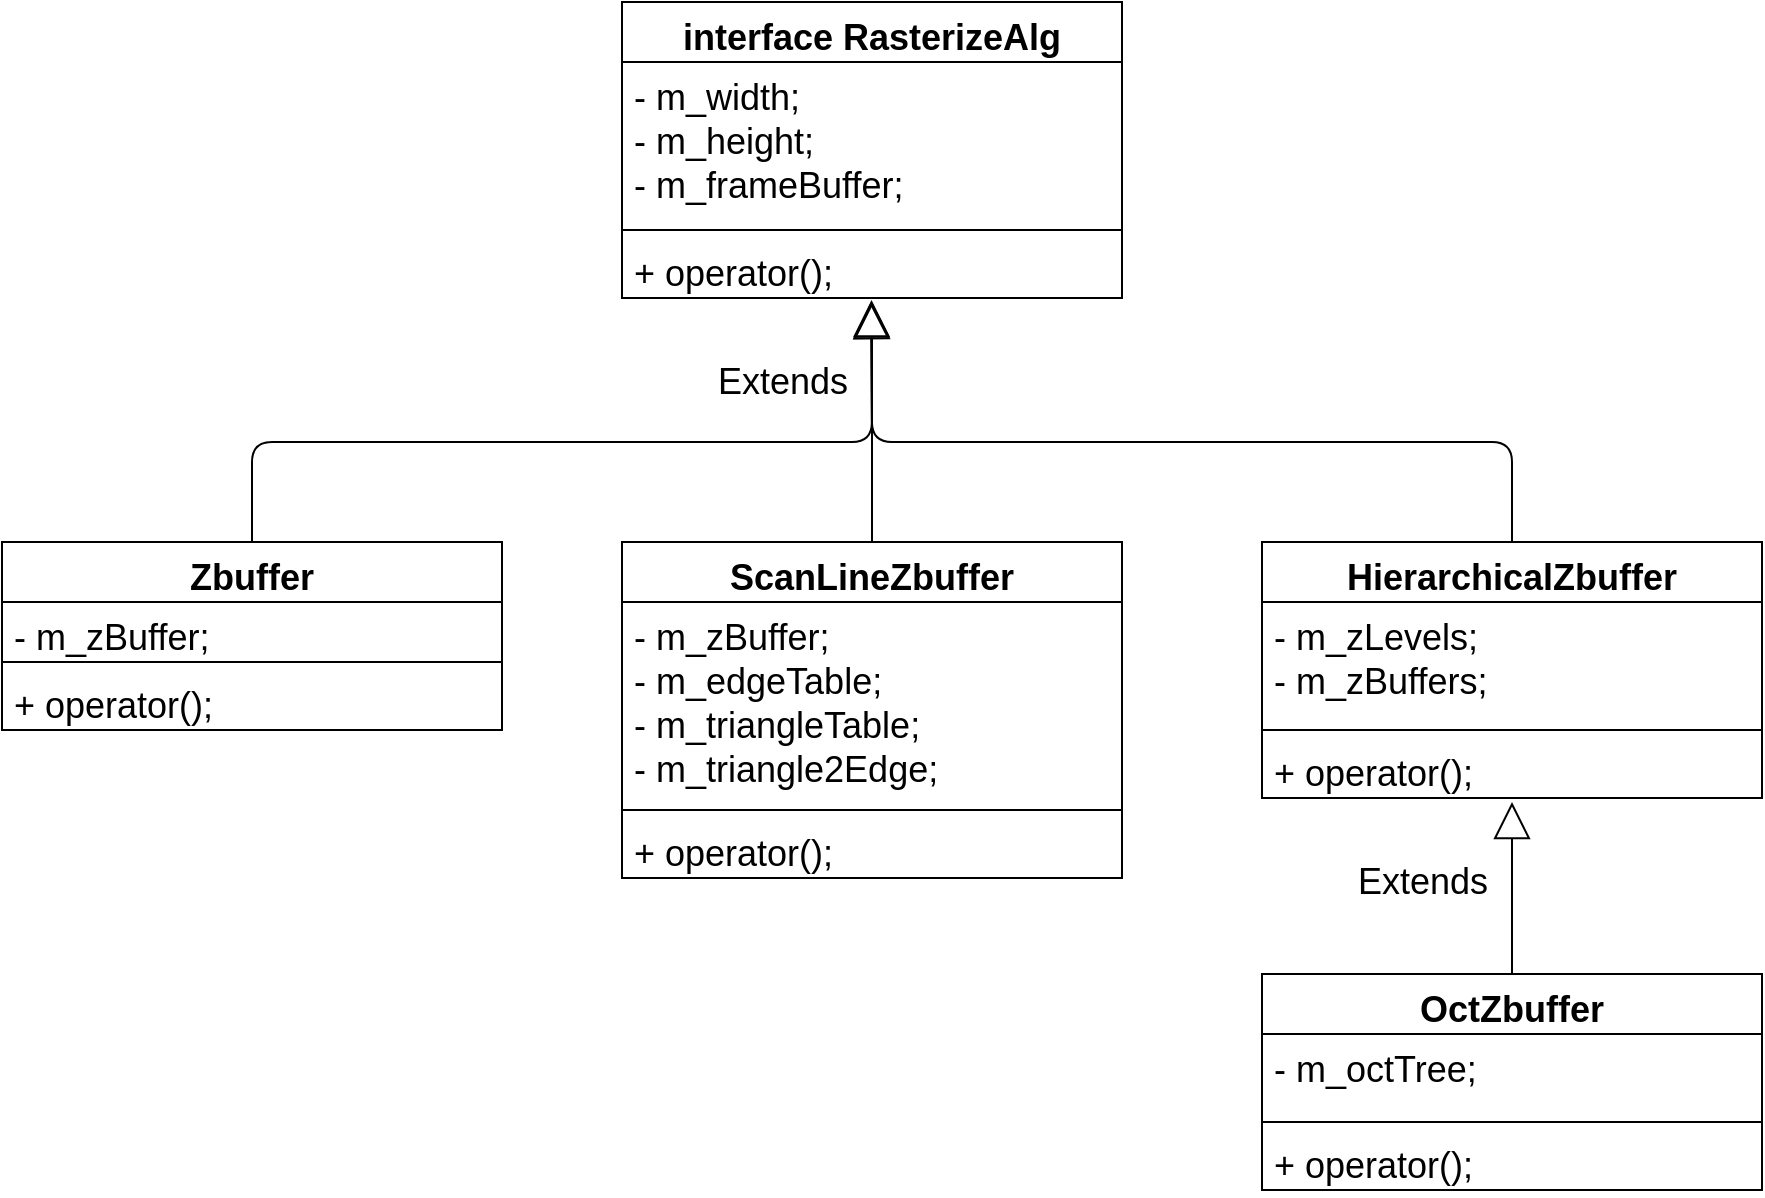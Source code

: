 <mxfile>
    <diagram id="MwOX0SE8V3fkhes62Mnq" name="第 1 页">
        <mxGraphModel dx="268" dy="242" grid="1" gridSize="10" guides="1" tooltips="1" connect="1" arrows="1" fold="1" page="1" pageScale="1" pageWidth="1600" pageHeight="1200" math="0" shadow="0">
            <root>
                <mxCell id="0"/>
                <mxCell id="1" parent="0"/>
                <mxCell id="3" value="Zbuffer" style="swimlane;fontStyle=1;align=center;verticalAlign=top;childLayout=stackLayout;horizontal=1;startSize=30;horizontalStack=0;resizeParent=1;resizeParentMax=0;resizeLast=0;collapsible=1;marginBottom=0;fontSize=18;" vertex="1" parent="1">
                    <mxGeometry x="90" y="370" width="250" height="94" as="geometry"/>
                </mxCell>
                <mxCell id="4" value="- m_zBuffer;" style="text;strokeColor=none;fillColor=none;align=left;verticalAlign=top;spacingLeft=4;spacingRight=4;overflow=hidden;rotatable=0;points=[[0,0.5],[1,0.5]];portConstraint=eastwest;fontSize=18;" vertex="1" parent="3">
                    <mxGeometry y="30" width="250" height="26" as="geometry"/>
                </mxCell>
                <mxCell id="5" value="" style="line;strokeWidth=1;fillColor=none;align=left;verticalAlign=middle;spacingTop=-1;spacingLeft=3;spacingRight=3;rotatable=0;labelPosition=right;points=[];portConstraint=eastwest;fontSize=18;" vertex="1" parent="3">
                    <mxGeometry y="56" width="250" height="8" as="geometry"/>
                </mxCell>
                <mxCell id="6" value="+ operator();" style="text;strokeColor=none;fillColor=none;align=left;verticalAlign=top;spacingLeft=4;spacingRight=4;overflow=hidden;rotatable=0;points=[[0,0.5],[1,0.5]];portConstraint=eastwest;fontSize=18;" vertex="1" parent="3">
                    <mxGeometry y="64" width="250" height="30" as="geometry"/>
                </mxCell>
                <mxCell id="7" value="ScanLineZbuffer" style="swimlane;fontStyle=1;align=center;verticalAlign=top;childLayout=stackLayout;horizontal=1;startSize=30;horizontalStack=0;resizeParent=1;resizeParentMax=0;resizeLast=0;collapsible=1;marginBottom=0;fontSize=18;" vertex="1" parent="1">
                    <mxGeometry x="400" y="370" width="250" height="168" as="geometry"/>
                </mxCell>
                <mxCell id="8" value="- m_zBuffer;&#10;- m_edgeTable;&#10;- m_triangleTable;&#10;- m_triangle2Edge;&#10;&#10;" style="text;strokeColor=none;fillColor=none;align=left;verticalAlign=top;spacingLeft=4;spacingRight=4;overflow=hidden;rotatable=0;points=[[0,0.5],[1,0.5]];portConstraint=eastwest;fontSize=18;" vertex="1" parent="7">
                    <mxGeometry y="30" width="250" height="100" as="geometry"/>
                </mxCell>
                <mxCell id="9" value="" style="line;strokeWidth=1;fillColor=none;align=left;verticalAlign=middle;spacingTop=-1;spacingLeft=3;spacingRight=3;rotatable=0;labelPosition=right;points=[];portConstraint=eastwest;fontSize=18;" vertex="1" parent="7">
                    <mxGeometry y="130" width="250" height="8" as="geometry"/>
                </mxCell>
                <mxCell id="10" value="+ operator();" style="text;strokeColor=none;fillColor=none;align=left;verticalAlign=top;spacingLeft=4;spacingRight=4;overflow=hidden;rotatable=0;points=[[0,0.5],[1,0.5]];portConstraint=eastwest;fontSize=18;" vertex="1" parent="7">
                    <mxGeometry y="138" width="250" height="30" as="geometry"/>
                </mxCell>
                <mxCell id="11" value="HierarchicalZbuffer" style="swimlane;fontStyle=1;align=center;verticalAlign=top;childLayout=stackLayout;horizontal=1;startSize=30;horizontalStack=0;resizeParent=1;resizeParentMax=0;resizeLast=0;collapsible=1;marginBottom=0;fontSize=18;" vertex="1" parent="1">
                    <mxGeometry x="720" y="370" width="250" height="128" as="geometry"/>
                </mxCell>
                <mxCell id="12" value="- m_zLevels;&#10;- m_zBuffers;" style="text;strokeColor=none;fillColor=none;align=left;verticalAlign=top;spacingLeft=4;spacingRight=4;overflow=hidden;rotatable=0;points=[[0,0.5],[1,0.5]];portConstraint=eastwest;fontSize=18;" vertex="1" parent="11">
                    <mxGeometry y="30" width="250" height="60" as="geometry"/>
                </mxCell>
                <mxCell id="13" value="" style="line;strokeWidth=1;fillColor=none;align=left;verticalAlign=middle;spacingTop=-1;spacingLeft=3;spacingRight=3;rotatable=0;labelPosition=right;points=[];portConstraint=eastwest;fontSize=18;" vertex="1" parent="11">
                    <mxGeometry y="90" width="250" height="8" as="geometry"/>
                </mxCell>
                <mxCell id="14" value="+ operator();" style="text;strokeColor=none;fillColor=none;align=left;verticalAlign=top;spacingLeft=4;spacingRight=4;overflow=hidden;rotatable=0;points=[[0,0.5],[1,0.5]];portConstraint=eastwest;fontSize=18;" vertex="1" parent="11">
                    <mxGeometry y="98" width="250" height="30" as="geometry"/>
                </mxCell>
                <mxCell id="15" value="interface RasterizeAlg" style="swimlane;fontStyle=1;align=center;verticalAlign=top;childLayout=stackLayout;horizontal=1;startSize=30;horizontalStack=0;resizeParent=1;resizeParentMax=0;resizeLast=0;collapsible=1;marginBottom=0;fontSize=18;" vertex="1" parent="1">
                    <mxGeometry x="400" y="100" width="250" height="148" as="geometry"/>
                </mxCell>
                <mxCell id="16" value="- m_width;&#10;- m_height;&#10;- m_frameBuffer;" style="text;strokeColor=none;fillColor=none;align=left;verticalAlign=top;spacingLeft=4;spacingRight=4;overflow=hidden;rotatable=0;points=[[0,0.5],[1,0.5]];portConstraint=eastwest;fontSize=18;" vertex="1" parent="15">
                    <mxGeometry y="30" width="250" height="80" as="geometry"/>
                </mxCell>
                <mxCell id="17" value="" style="line;strokeWidth=1;fillColor=none;align=left;verticalAlign=middle;spacingTop=-1;spacingLeft=3;spacingRight=3;rotatable=0;labelPosition=right;points=[];portConstraint=eastwest;fontSize=18;" vertex="1" parent="15">
                    <mxGeometry y="110" width="250" height="8" as="geometry"/>
                </mxCell>
                <mxCell id="18" value="+ operator();" style="text;strokeColor=none;fillColor=none;align=left;verticalAlign=top;spacingLeft=4;spacingRight=4;overflow=hidden;rotatable=0;points=[[0,0.5],[1,0.5]];portConstraint=eastwest;fontSize=18;" vertex="1" parent="15">
                    <mxGeometry y="118" width="250" height="30" as="geometry"/>
                </mxCell>
                <mxCell id="20" value="OctZbuffer" style="swimlane;fontStyle=1;align=center;verticalAlign=top;childLayout=stackLayout;horizontal=1;startSize=30;horizontalStack=0;resizeParent=1;resizeParentMax=0;resizeLast=0;collapsible=1;marginBottom=0;fontSize=18;" vertex="1" parent="1">
                    <mxGeometry x="720" y="586" width="250" height="108" as="geometry"/>
                </mxCell>
                <mxCell id="21" value="- m_octTree;" style="text;strokeColor=none;fillColor=none;align=left;verticalAlign=top;spacingLeft=4;spacingRight=4;overflow=hidden;rotatable=0;points=[[0,0.5],[1,0.5]];portConstraint=eastwest;fontSize=18;" vertex="1" parent="20">
                    <mxGeometry y="30" width="250" height="40" as="geometry"/>
                </mxCell>
                <mxCell id="22" value="" style="line;strokeWidth=1;fillColor=none;align=left;verticalAlign=middle;spacingTop=-1;spacingLeft=3;spacingRight=3;rotatable=0;labelPosition=right;points=[];portConstraint=eastwest;fontSize=18;" vertex="1" parent="20">
                    <mxGeometry y="70" width="250" height="8" as="geometry"/>
                </mxCell>
                <mxCell id="23" value="+ operator();" style="text;strokeColor=none;fillColor=none;align=left;verticalAlign=top;spacingLeft=4;spacingRight=4;overflow=hidden;rotatable=0;points=[[0,0.5],[1,0.5]];portConstraint=eastwest;fontSize=18;" vertex="1" parent="20">
                    <mxGeometry y="78" width="250" height="30" as="geometry"/>
                </mxCell>
                <mxCell id="24" value="" style="endArrow=block;endSize=16;endFill=0;html=1;fontSize=18;exitX=0.5;exitY=0;exitDx=0;exitDy=0;entryX=0.498;entryY=1.067;entryDx=0;entryDy=0;entryPerimeter=0;" edge="1" parent="1" source="3" target="18">
                    <mxGeometry x="-0.323" y="20" width="160" relative="1" as="geometry">
                        <mxPoint x="380" y="470" as="sourcePoint"/>
                        <mxPoint x="540" y="270" as="targetPoint"/>
                        <Array as="points">
                            <mxPoint x="215" y="320"/>
                            <mxPoint x="525" y="320"/>
                        </Array>
                        <mxPoint as="offset"/>
                    </mxGeometry>
                </mxCell>
                <mxCell id="25" value="Extends" style="endArrow=block;endSize=16;endFill=0;html=1;fontSize=18;exitX=0.5;exitY=0;exitDx=0;exitDy=0;" edge="1" parent="1" source="7">
                    <mxGeometry x="0.333" y="45" width="160" relative="1" as="geometry">
                        <mxPoint x="225" y="380" as="sourcePoint"/>
                        <mxPoint x="525" y="250" as="targetPoint"/>
                        <Array as="points"/>
                        <mxPoint as="offset"/>
                    </mxGeometry>
                </mxCell>
                <mxCell id="26" value="" style="endArrow=block;endSize=16;endFill=0;html=1;fontSize=18;entryX=0.499;entryY=1.033;entryDx=0;entryDy=0;entryPerimeter=0;exitX=0.5;exitY=0;exitDx=0;exitDy=0;" edge="1" parent="1" source="11" target="18">
                    <mxGeometry x="-0.403" y="20" width="160" relative="1" as="geometry">
                        <mxPoint x="600" y="340" as="sourcePoint"/>
                        <mxPoint x="543.75" y="270.94" as="targetPoint"/>
                        <Array as="points">
                            <mxPoint x="845" y="320"/>
                            <mxPoint x="525" y="320"/>
                        </Array>
                        <mxPoint as="offset"/>
                    </mxGeometry>
                </mxCell>
                <mxCell id="27" value="Extends" style="endArrow=block;endSize=16;endFill=0;html=1;fontSize=18;exitX=0.5;exitY=0;exitDx=0;exitDy=0;" edge="1" parent="1" source="20">
                    <mxGeometry x="0.07" y="45" width="160" relative="1" as="geometry">
                        <mxPoint x="580" y="440" as="sourcePoint"/>
                        <mxPoint x="845" y="500" as="targetPoint"/>
                        <mxPoint as="offset"/>
                    </mxGeometry>
                </mxCell>
            </root>
        </mxGraphModel>
    </diagram>
</mxfile>